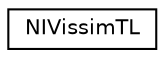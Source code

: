 digraph "Graphical Class Hierarchy"
{
  edge [fontname="Helvetica",fontsize="10",labelfontname="Helvetica",labelfontsize="10"];
  node [fontname="Helvetica",fontsize="10",shape=record];
  rankdir="LR";
  Node0 [label="NIVissimTL",height=0.2,width=0.4,color="black", fillcolor="white", style="filled",URL="$de/d89/class_n_i_vissim_t_l.html"];
}
